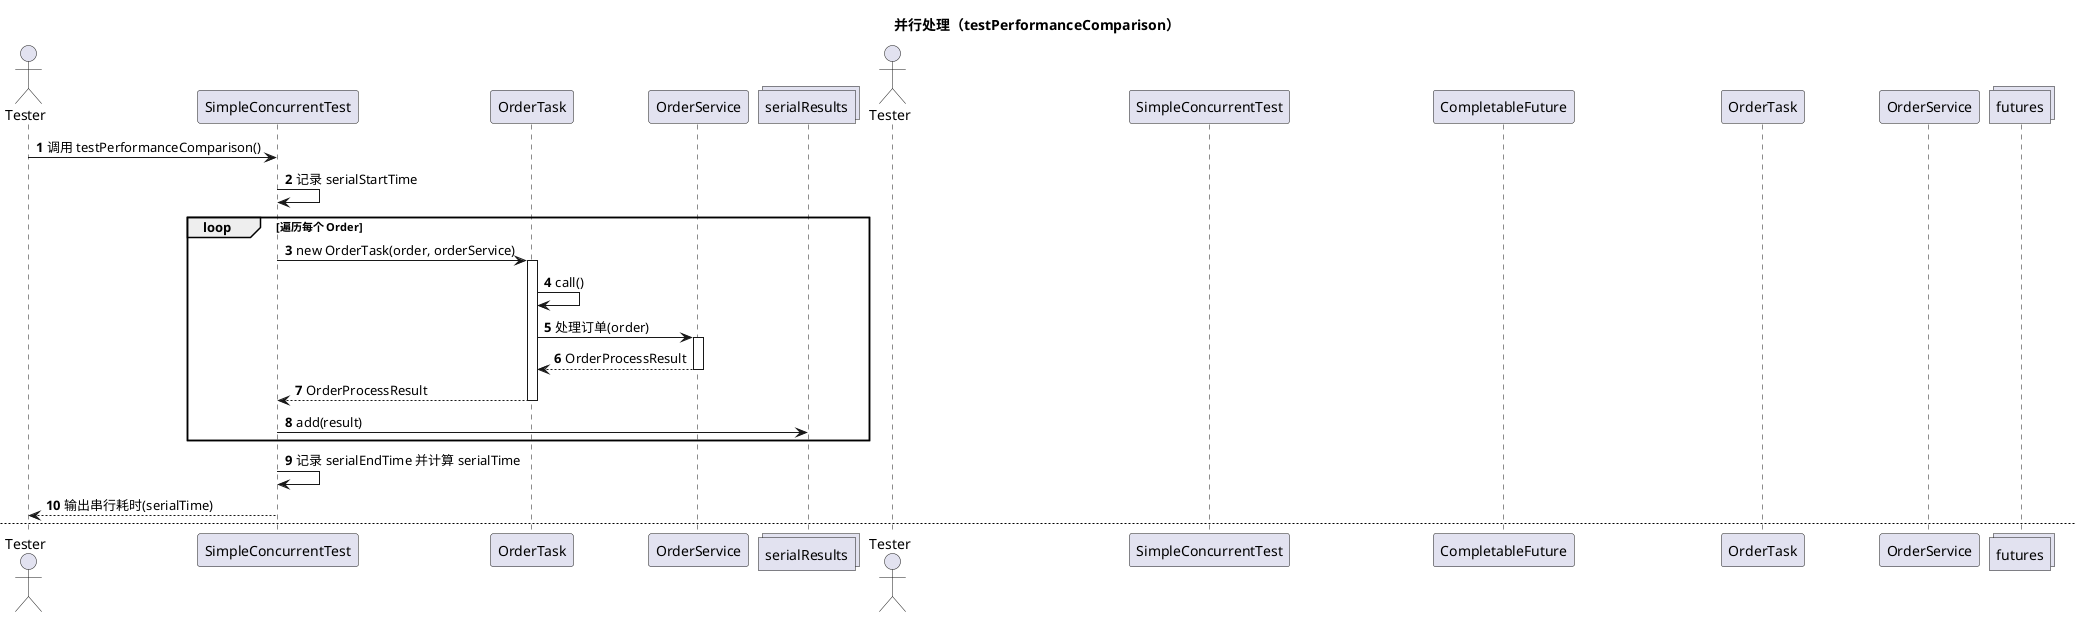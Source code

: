 @startuml
title 串行处理（testPerformanceComparison）
autonumber

actor Tester as T
participant "SimpleConcurrentTest" as SCT
participant "OrderTask" as Task
participant "OrderService" as Svc
collections "serialResults" as Results

T -> SCT: 调用 testPerformanceComparison()
SCT -> SCT: 记录 serialStartTime

loop 遍历每个 Order
  SCT -> Task: new OrderTask(order, orderService)
  activate Task
  Task -> Task: call()
  Task -> Svc: 处理订单(order)
  activate Svc
  Svc --> Task: OrderProcessResult
  deactivate Svc
  Task --> SCT: OrderProcessResult
  deactivate Task
  SCT -> Results: add(result)
end

SCT -> SCT: 记录 serialEndTime 并计算 serialTime
SCT --> T: 输出串行耗时(serialTime)

newpage 并行处理（testPerformanceComparison）
title 并行处理（testPerformanceComparison）
autonumber

actor Tester as T2
participant "SimpleConcurrentTest" as PCT
participant "CompletableFuture" as CF
participant "OrderTask" as PTask
participant "OrderService" as PSvc
collections "futures" as Futures

T2 -> PCT: 调用 testPerformanceComparison()
PCT -> PCT: 记录 parallelStartTime

par 为每个 Order 异步提交
  PCT -> CF: supplyAsync(() -> task.call())
  activate CF
  CF -> PTask: new OrderTask(order, orderService)
  activate PTask
  PTask -> PTask: call()
  PTask -> PSvc: 处理订单(order)
  activate PSvc
  PSvc --> PTask: OrderProcessResult
  deactivate PSvc
  PTask --> CF: OrderProcessResult
  deactivate PTask
  CF --> PCT: CompletableFuture<OrderProcessResult>
  deactivate CF
  PCT -> Futures: add(future)
end

PCT -> CF: CompletableFuture.allOf(futures).join()
CF --> PCT: 全部完成

PCT -> PCT: 记录 parallelEndTime 并计算 parallelTime
PCT --> T2: 输出并行耗时(parallelTime)与加速比(speedup)

@enduml



